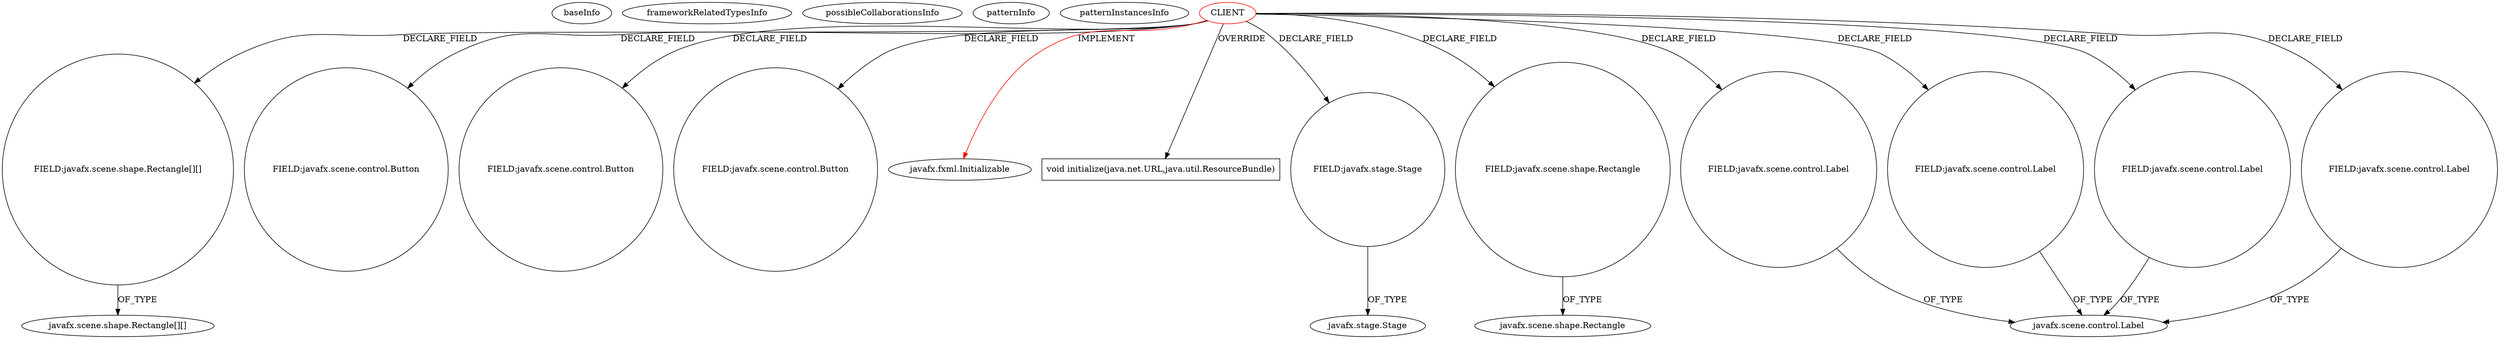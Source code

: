 digraph {
baseInfo[graphId=3407,category="pattern",isAnonymous=false,possibleRelation=false]
frameworkRelatedTypesInfo[0="javafx.fxml.Initializable"]
possibleCollaborationsInfo[]
patternInfo[frequency=2.0,patternRootClient=0]
patternInstancesInfo[0="RUAN0007-FastestPathSimulator~/RUAN0007-FastestPathSimulator/FastestPathSimulator-master/FastPathSimulator/src/application/FastestPathSimulatorController.java~FastestPathSimulatorController~1116",1="walker-clint-AIProj3~/walker-clint-AIProj3/AIProj3-master/src/application/GameBoardController.java~GameBoardController~4712"]
80[label="javafx.scene.shape.Rectangle[][]",vertexType="FRAMEWORK_CLASS_TYPE",isFrameworkType=false]
79[label="FIELD:javafx.scene.shape.Rectangle[][]",vertexType="FIELD_DECLARATION",isFrameworkType=false,shape=circle]
0[label="CLIENT",vertexType="ROOT_CLIENT_CLASS_DECLARATION",isFrameworkType=false,color=red]
63[label="FIELD:javafx.scene.control.Button",vertexType="FIELD_DECLARATION",isFrameworkType=false,shape=circle]
93[label="FIELD:javafx.scene.control.Button",vertexType="FIELD_DECLARATION",isFrameworkType=false,shape=circle]
46[label="FIELD:javafx.scene.control.Button",vertexType="FIELD_DECLARATION",isFrameworkType=false,shape=circle]
1[label="javafx.fxml.Initializable",vertexType="FRAMEWORK_INTERFACE_TYPE",isFrameworkType=false]
119[label="void initialize(java.net.URL,java.util.ResourceBundle)",vertexType="OVERRIDING_METHOD_DECLARATION",isFrameworkType=false,shape=box]
73[label="FIELD:javafx.stage.Stage",vertexType="FIELD_DECLARATION",isFrameworkType=false,shape=circle]
74[label="javafx.stage.Stage",vertexType="FRAMEWORK_CLASS_TYPE",isFrameworkType=false]
53[label="FIELD:javafx.scene.shape.Rectangle",vertexType="FIELD_DECLARATION",isFrameworkType=false,shape=circle]
54[label="javafx.scene.shape.Rectangle",vertexType="FRAMEWORK_CLASS_TYPE",isFrameworkType=false]
83[label="FIELD:javafx.scene.control.Label",vertexType="FIELD_DECLARATION",isFrameworkType=false,shape=circle]
17[label="javafx.scene.control.Label",vertexType="FRAMEWORK_CLASS_TYPE",isFrameworkType=false]
95[label="FIELD:javafx.scene.control.Label",vertexType="FIELD_DECLARATION",isFrameworkType=false,shape=circle]
22[label="FIELD:javafx.scene.control.Label",vertexType="FIELD_DECLARATION",isFrameworkType=false,shape=circle]
48[label="FIELD:javafx.scene.control.Label",vertexType="FIELD_DECLARATION",isFrameworkType=false,shape=circle]
0->83[label="DECLARE_FIELD"]
0->79[label="DECLARE_FIELD"]
0->73[label="DECLARE_FIELD"]
53->54[label="OF_TYPE"]
0->46[label="DECLARE_FIELD"]
22->17[label="OF_TYPE"]
0->22[label="DECLARE_FIELD"]
0->63[label="DECLARE_FIELD"]
0->53[label="DECLARE_FIELD"]
0->95[label="DECLARE_FIELD"]
0->1[label="IMPLEMENT",color=red]
0->119[label="OVERRIDE"]
79->80[label="OF_TYPE"]
73->74[label="OF_TYPE"]
48->17[label="OF_TYPE"]
0->48[label="DECLARE_FIELD"]
0->93[label="DECLARE_FIELD"]
83->17[label="OF_TYPE"]
95->17[label="OF_TYPE"]
}
